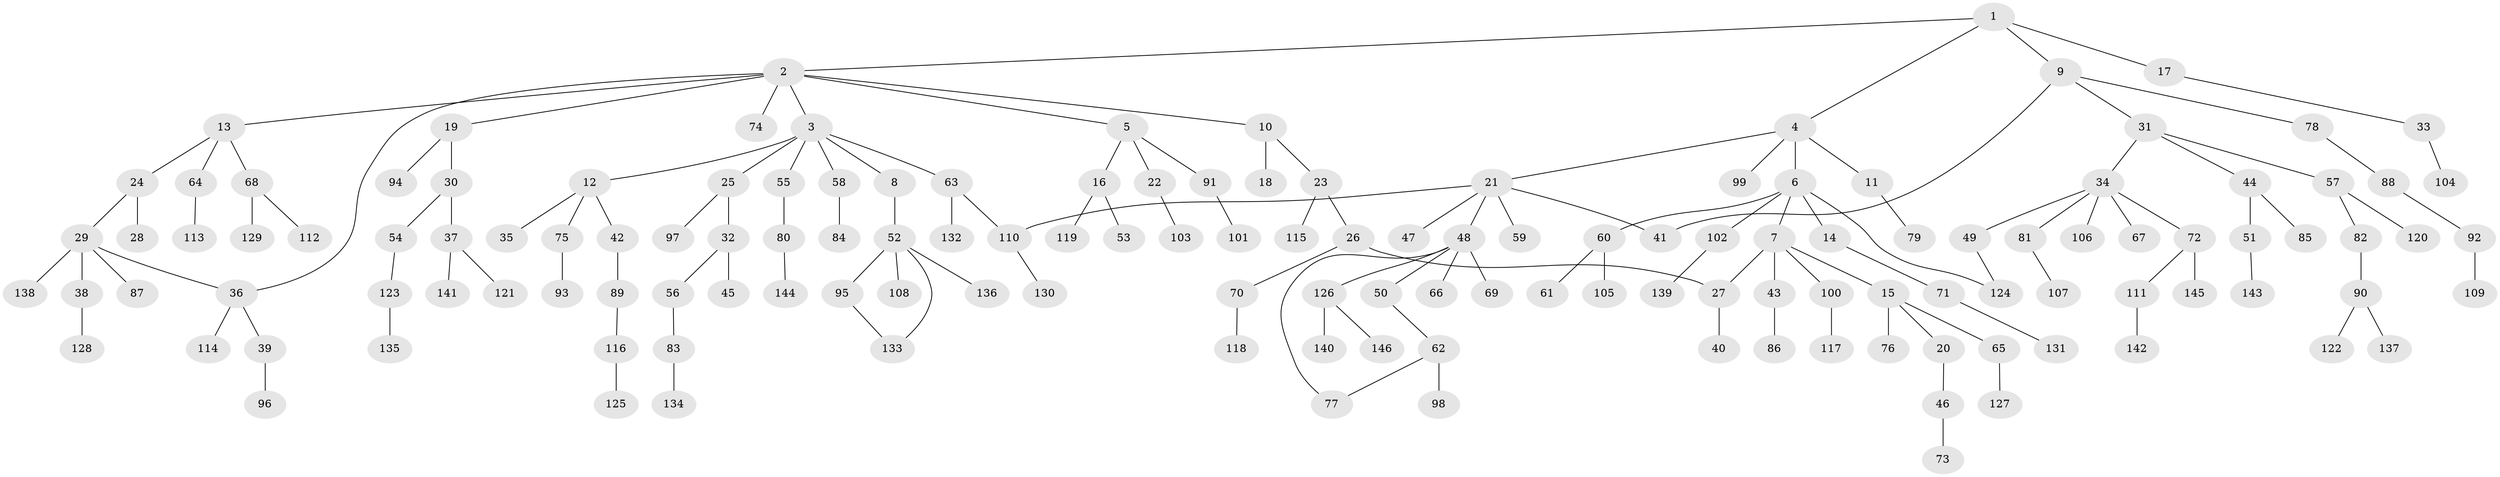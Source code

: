 // Generated by graph-tools (version 1.1) at 2025/42/03/09/25 04:42:12]
// undirected, 146 vertices, 152 edges
graph export_dot {
graph [start="1"]
  node [color=gray90,style=filled];
  1;
  2;
  3;
  4;
  5;
  6;
  7;
  8;
  9;
  10;
  11;
  12;
  13;
  14;
  15;
  16;
  17;
  18;
  19;
  20;
  21;
  22;
  23;
  24;
  25;
  26;
  27;
  28;
  29;
  30;
  31;
  32;
  33;
  34;
  35;
  36;
  37;
  38;
  39;
  40;
  41;
  42;
  43;
  44;
  45;
  46;
  47;
  48;
  49;
  50;
  51;
  52;
  53;
  54;
  55;
  56;
  57;
  58;
  59;
  60;
  61;
  62;
  63;
  64;
  65;
  66;
  67;
  68;
  69;
  70;
  71;
  72;
  73;
  74;
  75;
  76;
  77;
  78;
  79;
  80;
  81;
  82;
  83;
  84;
  85;
  86;
  87;
  88;
  89;
  90;
  91;
  92;
  93;
  94;
  95;
  96;
  97;
  98;
  99;
  100;
  101;
  102;
  103;
  104;
  105;
  106;
  107;
  108;
  109;
  110;
  111;
  112;
  113;
  114;
  115;
  116;
  117;
  118;
  119;
  120;
  121;
  122;
  123;
  124;
  125;
  126;
  127;
  128;
  129;
  130;
  131;
  132;
  133;
  134;
  135;
  136;
  137;
  138;
  139;
  140;
  141;
  142;
  143;
  144;
  145;
  146;
  1 -- 2;
  1 -- 4;
  1 -- 9;
  1 -- 17;
  2 -- 3;
  2 -- 5;
  2 -- 10;
  2 -- 13;
  2 -- 19;
  2 -- 74;
  2 -- 36;
  3 -- 8;
  3 -- 12;
  3 -- 25;
  3 -- 55;
  3 -- 58;
  3 -- 63;
  4 -- 6;
  4 -- 11;
  4 -- 21;
  4 -- 99;
  5 -- 16;
  5 -- 22;
  5 -- 91;
  6 -- 7;
  6 -- 14;
  6 -- 60;
  6 -- 102;
  6 -- 124;
  7 -- 15;
  7 -- 43;
  7 -- 100;
  7 -- 27;
  8 -- 52;
  9 -- 31;
  9 -- 78;
  9 -- 41;
  10 -- 18;
  10 -- 23;
  11 -- 79;
  12 -- 35;
  12 -- 42;
  12 -- 75;
  13 -- 24;
  13 -- 64;
  13 -- 68;
  14 -- 71;
  15 -- 20;
  15 -- 65;
  15 -- 76;
  16 -- 53;
  16 -- 119;
  17 -- 33;
  19 -- 30;
  19 -- 94;
  20 -- 46;
  21 -- 41;
  21 -- 47;
  21 -- 48;
  21 -- 59;
  21 -- 110;
  22 -- 103;
  23 -- 26;
  23 -- 115;
  24 -- 28;
  24 -- 29;
  25 -- 32;
  25 -- 97;
  26 -- 27;
  26 -- 70;
  27 -- 40;
  29 -- 36;
  29 -- 38;
  29 -- 87;
  29 -- 138;
  30 -- 37;
  30 -- 54;
  31 -- 34;
  31 -- 44;
  31 -- 57;
  32 -- 45;
  32 -- 56;
  33 -- 104;
  34 -- 49;
  34 -- 67;
  34 -- 72;
  34 -- 81;
  34 -- 106;
  36 -- 39;
  36 -- 114;
  37 -- 121;
  37 -- 141;
  38 -- 128;
  39 -- 96;
  42 -- 89;
  43 -- 86;
  44 -- 51;
  44 -- 85;
  46 -- 73;
  48 -- 50;
  48 -- 66;
  48 -- 69;
  48 -- 126;
  48 -- 77;
  49 -- 124;
  50 -- 62;
  51 -- 143;
  52 -- 95;
  52 -- 108;
  52 -- 133;
  52 -- 136;
  54 -- 123;
  55 -- 80;
  56 -- 83;
  57 -- 82;
  57 -- 120;
  58 -- 84;
  60 -- 61;
  60 -- 105;
  62 -- 77;
  62 -- 98;
  63 -- 110;
  63 -- 132;
  64 -- 113;
  65 -- 127;
  68 -- 112;
  68 -- 129;
  70 -- 118;
  71 -- 131;
  72 -- 111;
  72 -- 145;
  75 -- 93;
  78 -- 88;
  80 -- 144;
  81 -- 107;
  82 -- 90;
  83 -- 134;
  88 -- 92;
  89 -- 116;
  90 -- 122;
  90 -- 137;
  91 -- 101;
  92 -- 109;
  95 -- 133;
  100 -- 117;
  102 -- 139;
  110 -- 130;
  111 -- 142;
  116 -- 125;
  123 -- 135;
  126 -- 140;
  126 -- 146;
}
